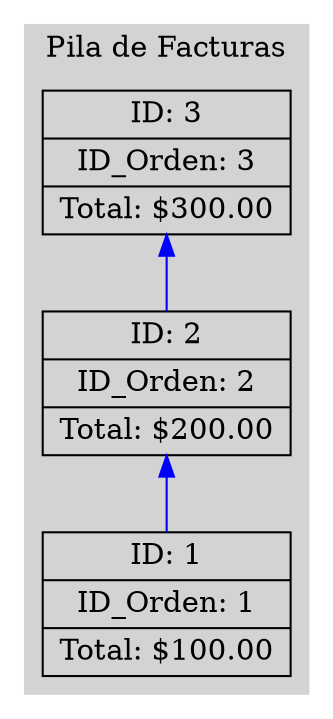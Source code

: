 digraph G {
    rankdir=TB;
    node [shape=record];
    subgraph cluster_0 {
        label = "Pila de Facturas";
        style=filled;
        color=lightgrey;
        node3 [label="{ID: 3 | ID_Orden: 3 | Total: $300.00}"];
        node2 [label="{ID: 2 | ID_Orden: 2 | Total: $200.00}"];
        node1 [label="{ID: 1 | ID_Orden: 1 | Total: $100.00}"];
        node3 -> node2 [dir=back, color="blue"];
        node2 -> node1 [dir=back, color="blue"];
    }
}
